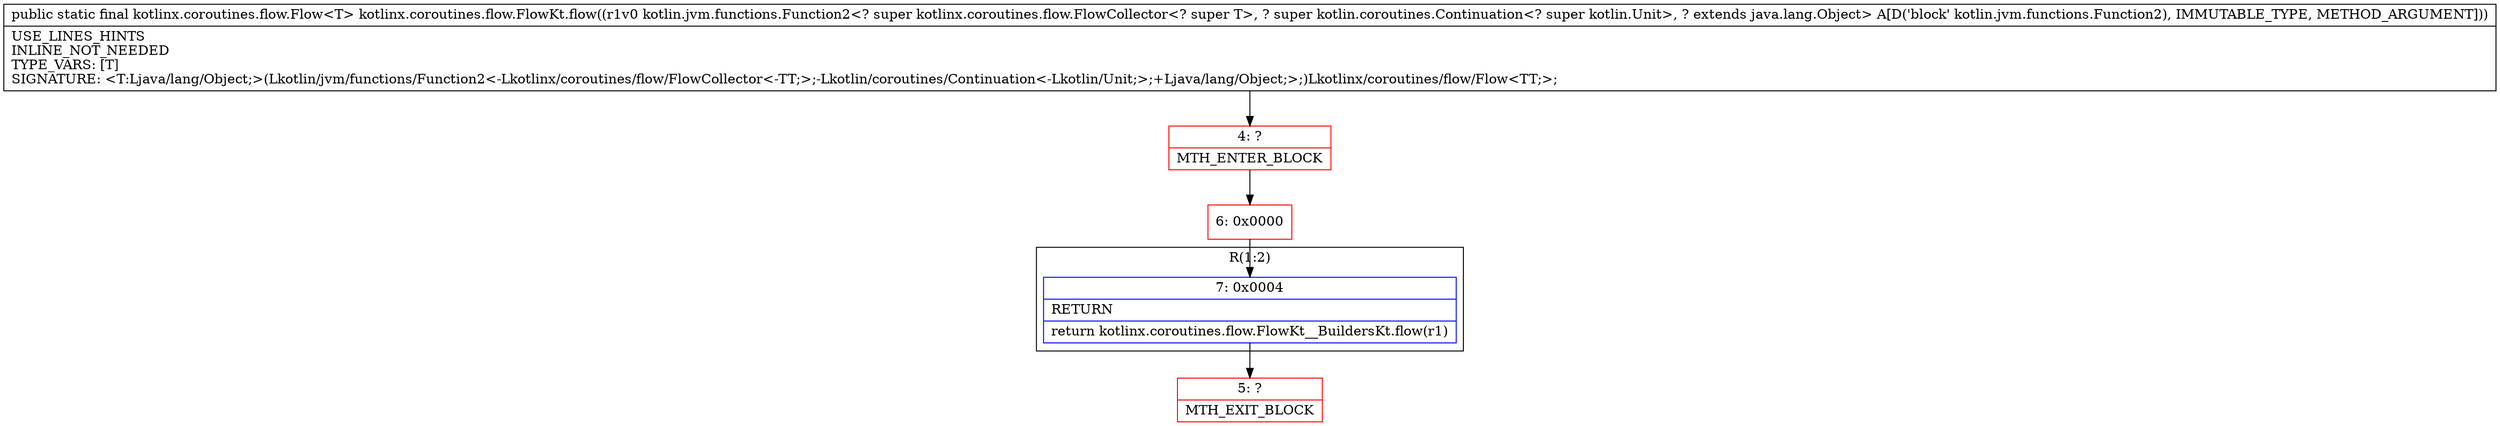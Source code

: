 digraph "CFG forkotlinx.coroutines.flow.FlowKt.flow(Lkotlin\/jvm\/functions\/Function2;)Lkotlinx\/coroutines\/flow\/Flow;" {
subgraph cluster_Region_1937644073 {
label = "R(1:2)";
node [shape=record,color=blue];
Node_7 [shape=record,label="{7\:\ 0x0004|RETURN\l|return kotlinx.coroutines.flow.FlowKt__BuildersKt.flow(r1)\l}"];
}
Node_4 [shape=record,color=red,label="{4\:\ ?|MTH_ENTER_BLOCK\l}"];
Node_6 [shape=record,color=red,label="{6\:\ 0x0000}"];
Node_5 [shape=record,color=red,label="{5\:\ ?|MTH_EXIT_BLOCK\l}"];
MethodNode[shape=record,label="{public static final kotlinx.coroutines.flow.Flow\<T\> kotlinx.coroutines.flow.FlowKt.flow((r1v0 kotlin.jvm.functions.Function2\<? super kotlinx.coroutines.flow.FlowCollector\<? super T\>, ? super kotlin.coroutines.Continuation\<? super kotlin.Unit\>, ? extends java.lang.Object\> A[D('block' kotlin.jvm.functions.Function2), IMMUTABLE_TYPE, METHOD_ARGUMENT]))  | USE_LINES_HINTS\lINLINE_NOT_NEEDED\lTYPE_VARS: [T]\lSIGNATURE: \<T:Ljava\/lang\/Object;\>(Lkotlin\/jvm\/functions\/Function2\<\-Lkotlinx\/coroutines\/flow\/FlowCollector\<\-TT;\>;\-Lkotlin\/coroutines\/Continuation\<\-Lkotlin\/Unit;\>;+Ljava\/lang\/Object;\>;)Lkotlinx\/coroutines\/flow\/Flow\<TT;\>;\l}"];
MethodNode -> Node_4;Node_7 -> Node_5;
Node_4 -> Node_6;
Node_6 -> Node_7;
}

